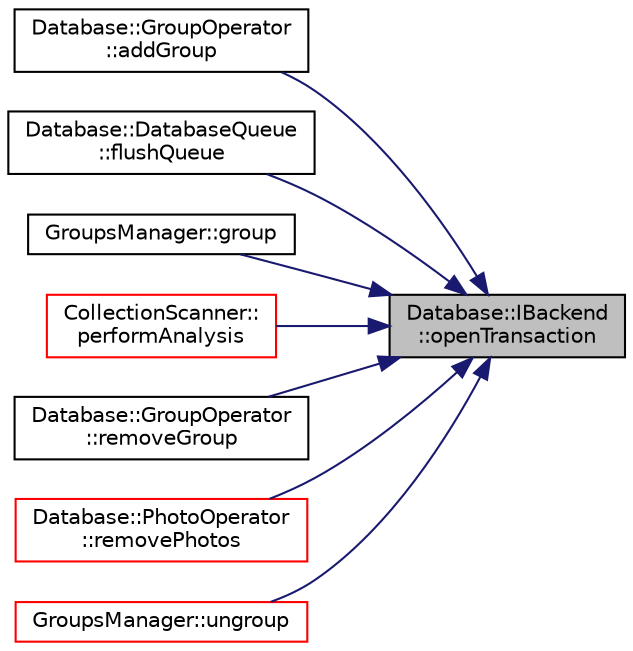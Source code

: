 digraph "Database::IBackend::openTransaction"
{
 // LATEX_PDF_SIZE
  edge [fontname="Helvetica",fontsize="10",labelfontname="Helvetica",labelfontsize="10"];
  node [fontname="Helvetica",fontsize="10",shape=record];
  rankdir="RL";
  Node1 [label="Database::IBackend\l::openTransaction",height=0.2,width=0.4,color="black", fillcolor="grey75", style="filled", fontcolor="black",tooltip="begin transaction"];
  Node1 -> Node2 [dir="back",color="midnightblue",fontsize="10",style="solid",fontname="Helvetica"];
  Node2 [label="Database::GroupOperator\l::addGroup",height=0.2,width=0.4,color="black", fillcolor="white", style="filled",URL="$class_database_1_1_group_operator.html#abac9cd6ec0bf898cc604e5fd5d219d67",tooltip=" "];
  Node1 -> Node3 [dir="back",color="midnightblue",fontsize="10",style="solid",fontname="Helvetica"];
  Node3 [label="Database::DatabaseQueue\l::flushQueue",height=0.2,width=0.4,color="black", fillcolor="white", style="filled",URL="$class_database_1_1_database_queue.html#a727922aa6057564410d837ace96f18a8",tooltip=" "];
  Node1 -> Node4 [dir="back",color="midnightblue",fontsize="10",style="solid",fontname="Helvetica"];
  Node4 [label="GroupsManager::group",height=0.2,width=0.4,color="black", fillcolor="white", style="filled",URL="$namespace_groups_manager.html#a36d06be40255e8a0134e20f37a9da47b",tooltip=" "];
  Node1 -> Node5 [dir="back",color="midnightblue",fontsize="10",style="solid",fontname="Helvetica"];
  Node5 [label="CollectionScanner::\lperformAnalysis",height=0.2,width=0.4,color="red", fillcolor="white", style="filled",URL="$class_collection_scanner.html#adbc3f49aec1203fad1160b5a41a2b0f2",tooltip=" "];
  Node1 -> Node11 [dir="back",color="midnightblue",fontsize="10",style="solid",fontname="Helvetica"];
  Node11 [label="Database::GroupOperator\l::removeGroup",height=0.2,width=0.4,color="black", fillcolor="white", style="filled",URL="$class_database_1_1_group_operator.html#a44f76a88b5837cadec2a921400d33315",tooltip=" "];
  Node1 -> Node12 [dir="back",color="midnightblue",fontsize="10",style="solid",fontname="Helvetica"];
  Node12 [label="Database::PhotoOperator\l::removePhotos",height=0.2,width=0.4,color="red", fillcolor="white", style="filled",URL="$class_database_1_1_photo_operator.html#aa20daa3c872e4ad5967ab436e93b42c1",tooltip=" "];
  Node1 -> Node14 [dir="back",color="midnightblue",fontsize="10",style="solid",fontname="Helvetica"];
  Node14 [label="GroupsManager::ungroup",height=0.2,width=0.4,color="red", fillcolor="white", style="filled",URL="$namespace_groups_manager.html#ab262024260dcb1a060e7756e1e315e1c",tooltip=" "];
}
